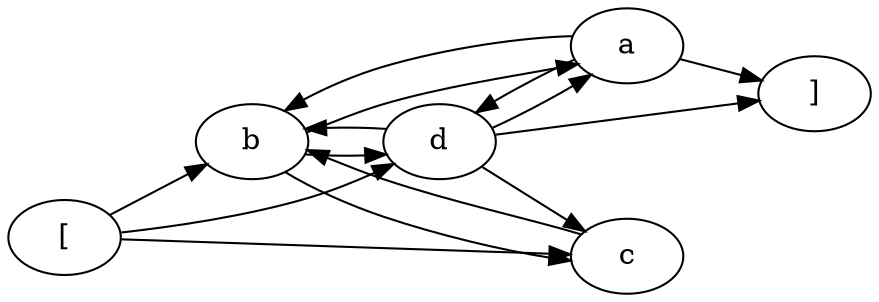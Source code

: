 digraph G {
rankdir = LR
label = "";
esg0_vertex0 -> esg0_vertex2;
esg0_vertex0 -> esg0_vertex3;
esg0_vertex0 -> esg0_vertex4;
esg0_vertex4 -> esg0_vertex5;
esg0_vertex1 -> esg0_vertex5;
esg0_vertex1 -> esg0_vertex2;
esg0_vertex2 -> esg0_vertex3;
esg0_vertex2 -> esg0_vertex4;
esg0_vertex1 -> esg0_vertex4;
esg0_vertex4 -> esg0_vertex1;
esg0_vertex4 -> esg0_vertex2;
esg0_vertex2 -> esg0_vertex1;
esg0_vertex3 -> esg0_vertex2;
esg0_vertex4 -> esg0_vertex3;
esg0_vertex0 [label = "["]
esg0_vertex2 [label = "b"]
esg0_vertex3 [label = "c"]
esg0_vertex4 [label = "d"]
esg0_vertex5 [label = "]"]
esg0_vertex1 [label = "a"]
}
